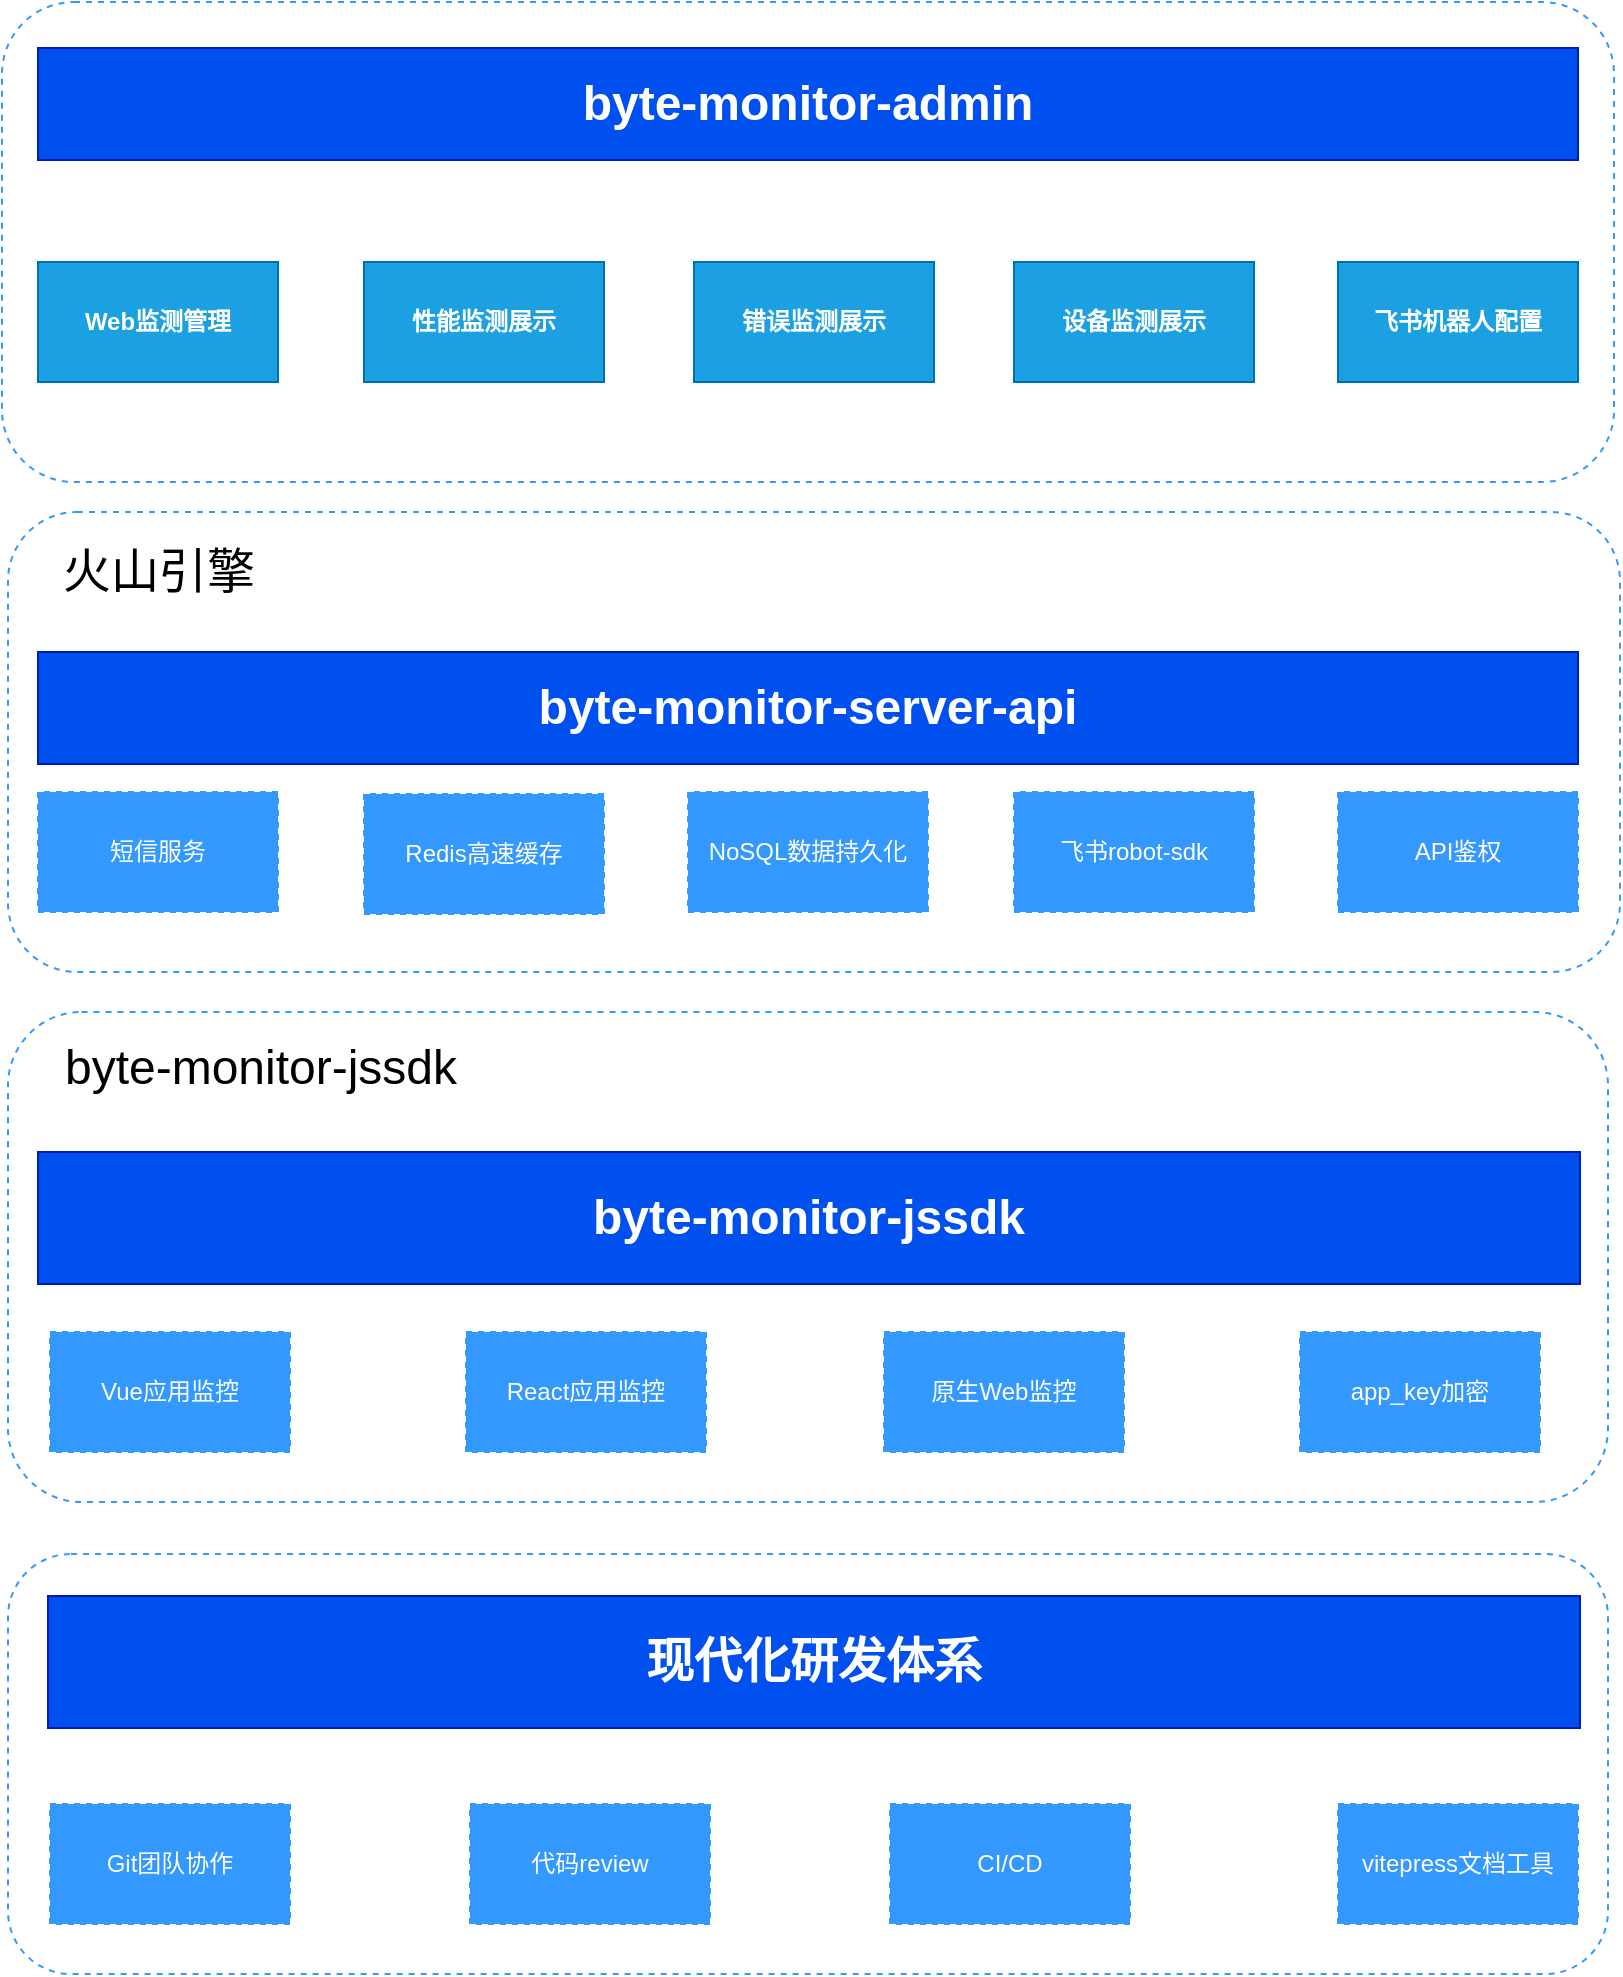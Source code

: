 <mxfile version="14.9.6" type="device"><diagram id="hNjD01JpaU-A2MAU9e2g" name="第 1 页"><mxGraphModel dx="1358" dy="963" grid="1" gridSize="10" guides="1" tooltips="1" connect="1" arrows="1" fold="1" page="1" pageScale="1" pageWidth="827" pageHeight="1169" math="0" shadow="0"><root><mxCell id="0"/><mxCell id="1" parent="0"/><mxCell id="C3WhB851E13ckmCZVZM2-1" value="&lt;b&gt;&lt;font style=&quot;font-size: 24px&quot;&gt;byte-monitor-server-api&lt;/font&gt;&lt;/b&gt;" style="rounded=0;whiteSpace=wrap;html=1;strokeColor=#001DBC;fontColor=#ffffff;fillColor=#0050ef;" parent="1" vertex="1"><mxGeometry x="27" y="385" width="770" height="56" as="geometry"/></mxCell><mxCell id="yzcdMSx-Yx7S1wHxC0np-1" value="&lt;font style=&quot;font-size: 24px&quot;&gt;&lt;b&gt;byte-monitor-jssdk&lt;/b&gt;&lt;/font&gt;" style="rounded=0;whiteSpace=wrap;html=1;fillColor=#0050ef;strokeColor=#001DBC;fontColor=#ffffff;" parent="1" vertex="1"><mxGeometry x="27" y="635" width="771" height="66" as="geometry"/></mxCell><mxCell id="JzUKbFySuNLp0IT_76fg-5" value="&lt;b&gt;Web监测管理&lt;/b&gt;" style="rounded=0;whiteSpace=wrap;html=1;fillColor=#1ba1e2;strokeColor=#006EAF;fontColor=#ffffff;" parent="1" vertex="1"><mxGeometry x="27" y="190" width="120" height="60" as="geometry"/></mxCell><mxCell id="73GGPv5n-ul0CXP4_WhX-3" value="" style="rounded=1;whiteSpace=wrap;html=1;dashed=1;strokeColor=#3399FF;fillColor=none;pointerEvents=0;" parent="1" vertex="1"><mxGeometry x="12" y="565" width="800" height="245" as="geometry"/></mxCell><mxCell id="73GGPv5n-ul0CXP4_WhX-7" value="" style="rounded=1;whiteSpace=wrap;html=1;dashed=1;pointerEvents=0;strokeColor=#3399FF;fillColor=none;" parent="1" vertex="1"><mxGeometry x="12" y="315" width="806" height="230" as="geometry"/></mxCell><mxCell id="73GGPv5n-ul0CXP4_WhX-10" value="&lt;font style=&quot;font-size: 24px&quot;&gt;火山引擎&lt;/font&gt;" style="text;html=1;align=center;verticalAlign=middle;resizable=0;points=[];autosize=1;strokeColor=none;" parent="1" vertex="1"><mxGeometry x="32" y="335" width="110" height="20" as="geometry"/></mxCell><mxCell id="73GGPv5n-ul0CXP4_WhX-11" value="&lt;font color=&quot;#ffffff&quot;&gt;短信服务&lt;/font&gt;" style="rounded=0;whiteSpace=wrap;html=1;dashed=1;pointerEvents=1;strokeColor=#3399FF;fillColor=#3399FF;gradientDirection=north;flipH=1;" parent="1" vertex="1"><mxGeometry x="27" y="455" width="120" height="60" as="geometry"/></mxCell><mxCell id="73GGPv5n-ul0CXP4_WhX-13" value="&lt;font color=&quot;#ffffff&quot;&gt;NoSQL数据持久化&lt;/font&gt;" style="rounded=0;whiteSpace=wrap;html=1;dashed=1;pointerEvents=1;strokeColor=#3399FF;fillColor=#3399FF;gradientDirection=north;flipH=1;" parent="1" vertex="1"><mxGeometry x="352" y="455" width="120" height="60" as="geometry"/></mxCell><mxCell id="73GGPv5n-ul0CXP4_WhX-14" value="&lt;font color=&quot;#ffffff&quot;&gt;Redis高速缓存&lt;/font&gt;" style="rounded=0;whiteSpace=wrap;html=1;dashed=1;pointerEvents=1;strokeColor=#3399FF;fillColor=#3399FF;gradientDirection=north;flipH=1;" parent="1" vertex="1"><mxGeometry x="190" y="456" width="120" height="60" as="geometry"/></mxCell><mxCell id="73GGPv5n-ul0CXP4_WhX-15" value="&lt;font style=&quot;font-size: 24px&quot;&gt;byte-monitor-jssdk&lt;/font&gt;" style="text;html=1;align=center;verticalAlign=middle;resizable=0;points=[];autosize=1;strokeColor=none;" parent="1" vertex="1"><mxGeometry x="33" y="583" width="210" height="20" as="geometry"/></mxCell><mxCell id="73GGPv5n-ul0CXP4_WhX-17" value="&lt;font color=&quot;#ffffff&quot;&gt;Vue应用监控&lt;/font&gt;" style="rounded=0;whiteSpace=wrap;html=1;dashed=1;pointerEvents=1;strokeColor=#3399FF;fillColor=#3399FF;gradientDirection=north;" parent="1" vertex="1"><mxGeometry x="33" y="725" width="120" height="60" as="geometry"/></mxCell><mxCell id="73GGPv5n-ul0CXP4_WhX-18" value="&lt;font color=&quot;#ffffff&quot;&gt;React应用监控&lt;/font&gt;" style="rounded=0;whiteSpace=wrap;html=1;dashed=1;pointerEvents=1;strokeColor=#3399FF;fillColor=#3399FF;gradientDirection=north;" parent="1" vertex="1"><mxGeometry x="241" y="725" width="120" height="60" as="geometry"/></mxCell><mxCell id="73GGPv5n-ul0CXP4_WhX-19" value="&lt;font color=&quot;#ffffff&quot;&gt;原生Web监控&lt;/font&gt;" style="rounded=0;whiteSpace=wrap;html=1;dashed=1;pointerEvents=1;strokeColor=#3399FF;fillColor=#3399FF;gradientDirection=north;" parent="1" vertex="1"><mxGeometry x="450" y="725" width="120" height="60" as="geometry"/></mxCell><mxCell id="73GGPv5n-ul0CXP4_WhX-20" value="&lt;font color=&quot;#ffffff&quot;&gt;飞书robot-sdk&lt;/font&gt;" style="rounded=0;whiteSpace=wrap;html=1;dashed=1;pointerEvents=1;strokeColor=#3399FF;fillColor=#3399FF;gradientDirection=north;flipH=1;" parent="1" vertex="1"><mxGeometry x="515" y="455" width="120" height="60" as="geometry"/></mxCell><mxCell id="73GGPv5n-ul0CXP4_WhX-21" value="&lt;font color=&quot;#ffffff&quot;&gt;API鉴权&lt;/font&gt;" style="rounded=0;whiteSpace=wrap;html=1;dashed=1;pointerEvents=1;strokeColor=#3399FF;fillColor=#3399FF;gradientDirection=north;flipH=1;" parent="1" vertex="1"><mxGeometry x="677" y="455" width="120" height="60" as="geometry"/></mxCell><mxCell id="73GGPv5n-ul0CXP4_WhX-23" value="" style="rounded=1;whiteSpace=wrap;html=1;dashed=1;pointerEvents=0;strokeColor=#3399FF;fillColor=none;" parent="1" vertex="1"><mxGeometry x="9" y="60" width="806" height="240" as="geometry"/></mxCell><mxCell id="73GGPv5n-ul0CXP4_WhX-24" value="&lt;b&gt;&lt;font style=&quot;font-size: 24px&quot;&gt;byte-monitor-admin&lt;/font&gt;&lt;/b&gt;" style="rounded=0;whiteSpace=wrap;html=1;strokeColor=#001DBC;fontColor=#ffffff;fillColor=#0050ef;" parent="1" vertex="1"><mxGeometry x="27" y="83" width="770" height="56" as="geometry"/></mxCell><mxCell id="73GGPv5n-ul0CXP4_WhX-25" value="&lt;b&gt;飞书机器人配置&lt;/b&gt;" style="rounded=0;whiteSpace=wrap;html=1;fillColor=#1ba1e2;strokeColor=#006EAF;fontColor=#ffffff;" parent="1" vertex="1"><mxGeometry x="677" y="190" width="120" height="60" as="geometry"/></mxCell><mxCell id="73GGPv5n-ul0CXP4_WhX-32" value="&lt;b&gt;性能监测展示&lt;/b&gt;" style="rounded=0;whiteSpace=wrap;html=1;fillColor=#1ba1e2;strokeColor=#006EAF;fontColor=#ffffff;" parent="1" vertex="1"><mxGeometry x="190" y="190" width="120" height="60" as="geometry"/></mxCell><mxCell id="73GGPv5n-ul0CXP4_WhX-33" value="" style="rounded=1;whiteSpace=wrap;html=1;dashed=1;strokeColor=#3399FF;fillColor=none;pointerEvents=0;" parent="1" vertex="1"><mxGeometry x="12" y="836" width="800" height="210" as="geometry"/></mxCell><mxCell id="73GGPv5n-ul0CXP4_WhX-34" value="&lt;font style=&quot;font-size: 24px&quot;&gt;&lt;b&gt;现代化研发体系&lt;/b&gt;&lt;/font&gt;" style="rounded=0;whiteSpace=wrap;html=1;fillColor=#0050ef;strokeColor=#001DBC;fontColor=#ffffff;" parent="1" vertex="1"><mxGeometry x="32" y="857" width="766" height="66" as="geometry"/></mxCell><mxCell id="73GGPv5n-ul0CXP4_WhX-37" value="&lt;font color=&quot;#ffffff&quot;&gt;Git团队协作&lt;/font&gt;" style="rounded=0;whiteSpace=wrap;html=1;dashed=1;pointerEvents=1;strokeColor=#3399FF;fillColor=#3399FF;gradientDirection=north;" parent="1" vertex="1"><mxGeometry x="33" y="961" width="120" height="60" as="geometry"/></mxCell><mxCell id="73GGPv5n-ul0CXP4_WhX-38" value="&lt;font color=&quot;#ffffff&quot;&gt;代码review&lt;/font&gt;" style="rounded=0;whiteSpace=wrap;html=1;dashed=1;pointerEvents=1;strokeColor=#3399FF;fillColor=#3399FF;gradientDirection=north;" parent="1" vertex="1"><mxGeometry x="243" y="961" width="120" height="60" as="geometry"/></mxCell><mxCell id="73GGPv5n-ul0CXP4_WhX-39" value="&lt;font color=&quot;#ffffff&quot;&gt;CI/CD&lt;/font&gt;" style="rounded=0;whiteSpace=wrap;html=1;dashed=1;pointerEvents=1;strokeColor=#3399FF;fillColor=#3399FF;gradientDirection=north;" parent="1" vertex="1"><mxGeometry x="453" y="961" width="120" height="60" as="geometry"/></mxCell><mxCell id="73GGPv5n-ul0CXP4_WhX-40" value="&lt;font color=&quot;#ffffff&quot;&gt;vitepress文档工具&lt;/font&gt;" style="rounded=0;whiteSpace=wrap;html=1;dashed=1;pointerEvents=1;strokeColor=#3399FF;fillColor=#3399FF;gradientDirection=north;" parent="1" vertex="1"><mxGeometry x="677" y="961" width="120" height="60" as="geometry"/></mxCell><mxCell id="73GGPv5n-ul0CXP4_WhX-41" value="&lt;b&gt;错误监测展示&lt;/b&gt;" style="rounded=0;whiteSpace=wrap;html=1;fillColor=#1ba1e2;strokeColor=#006EAF;fontColor=#ffffff;" parent="1" vertex="1"><mxGeometry x="355" y="190" width="120" height="60" as="geometry"/></mxCell><mxCell id="73GGPv5n-ul0CXP4_WhX-42" value="&lt;b&gt;设备监测展示&lt;/b&gt;" style="rounded=0;whiteSpace=wrap;html=1;fillColor=#1ba1e2;strokeColor=#006EAF;fontColor=#ffffff;" parent="1" vertex="1"><mxGeometry x="515" y="190" width="120" height="60" as="geometry"/></mxCell><mxCell id="73GGPv5n-ul0CXP4_WhX-43" value="&lt;font color=&quot;#ffffff&quot;&gt;app_key加密&lt;/font&gt;" style="rounded=0;whiteSpace=wrap;html=1;dashed=1;pointerEvents=1;strokeColor=#3399FF;fillColor=#3399FF;gradientDirection=north;" parent="1" vertex="1"><mxGeometry x="658" y="725" width="120" height="60" as="geometry"/></mxCell></root></mxGraphModel></diagram></mxfile>